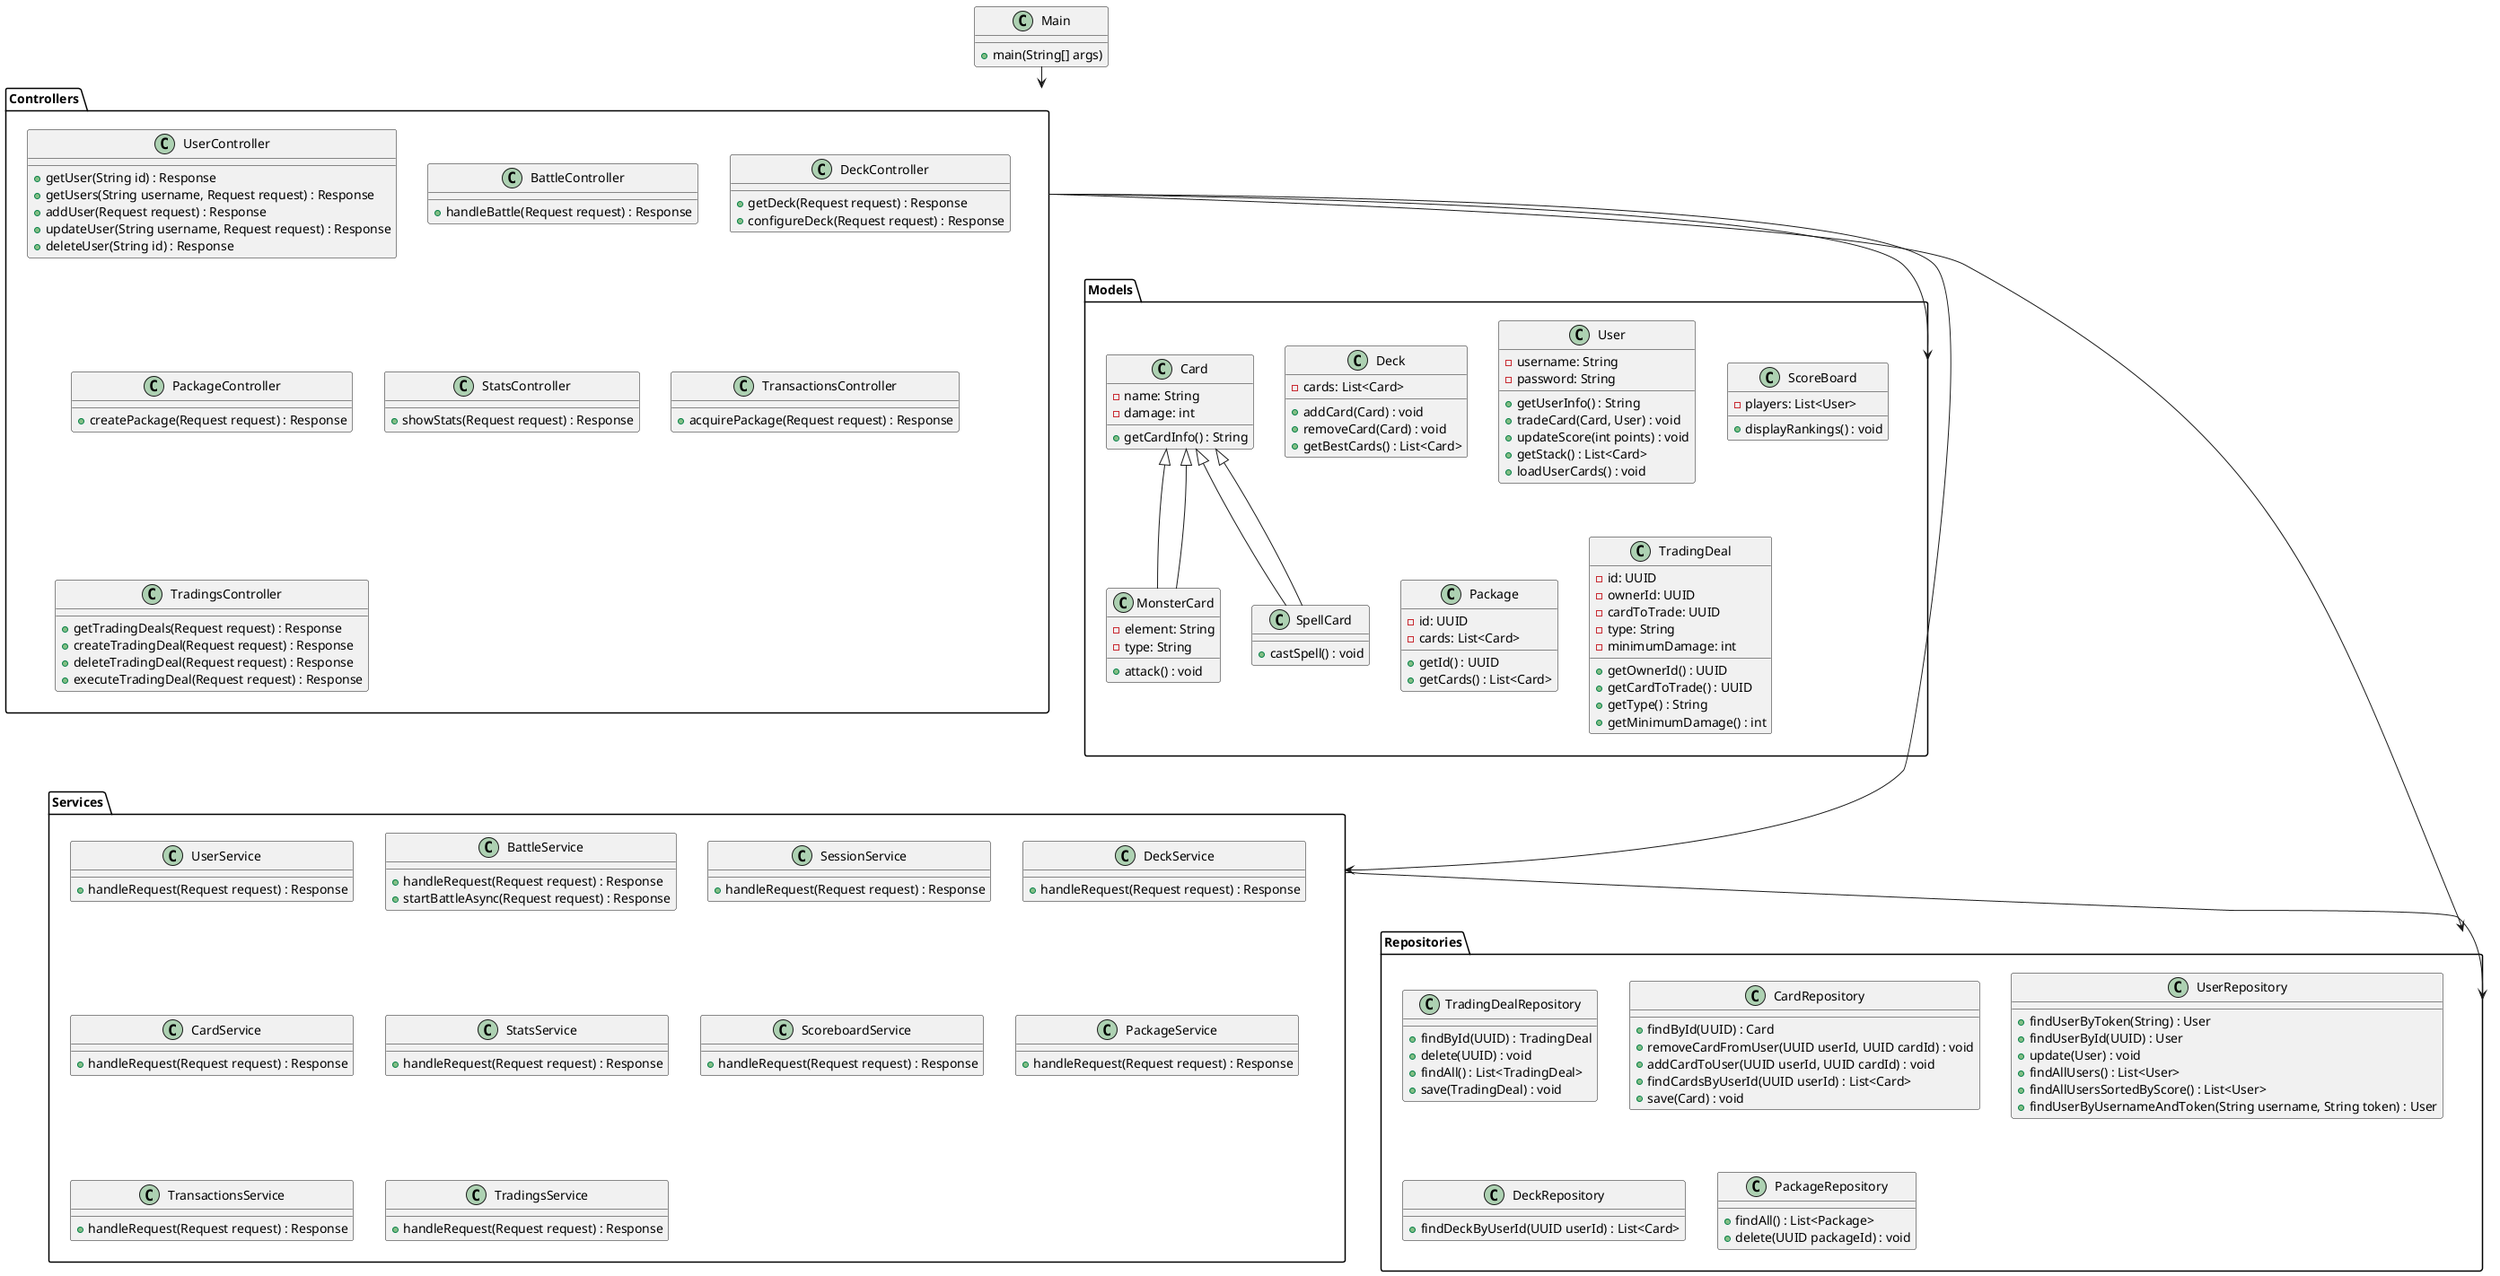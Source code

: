 @startuml
class Main {
    +main(String[] args)
}

package Controllers {
    class UserController {
        +getUser(String id) : Response
        +getUsers(String username, Request request) : Response
        +addUser(Request request) : Response
        +updateUser(String username, Request request) : Response
        +deleteUser(String id) : Response
    }
    class BattleController {
        +handleBattle(Request request) : Response
    }
    class DeckController {
        +getDeck(Request request) : Response
        +configureDeck(Request request) : Response
    }
    class PackageController {
        +createPackage(Request request) : Response
    }
    class StatsController {
        +showStats(Request request) : Response
    }
    class TransactionsController {
        +acquirePackage(Request request) : Response
    }
    class TradingsController {
        +getTradingDeals(Request request) : Response
        +createTradingDeal(Request request) : Response
        +deleteTradingDeal(Request request) : Response
        +executeTradingDeal(Request request) : Response
    }
}

package Models {
    class Card {
        -name: String
        -damage: int
        +getCardInfo() : String
    }

    class MonsterCard extends Card {
        -element: String
        -type: String
        +attack() : void
    }

    class SpellCard extends Card {
        +castSpell() : void
    }

    class Deck {
        -cards: List<Card>
        +addCard(Card) : void
        +removeCard(Card) : void
        +getBestCards() : List<Card>
    }

    class User {
        -username: String
        -password: String
        +getUserInfo() : String
        +tradeCard(Card, User) : void
        +updateScore(int points) : void
        +getStack() : List<Card>
        +loadUserCards() : void
    }

    class ScoreBoard {
        -players: List<User>
        +displayRankings() : void
    }

    class Package {
        -id: UUID
        -cards: List<Card>
        +getId() : UUID
        +getCards() : List<Card>
    }

    class TradingDeal {
        -id: UUID
        -ownerId: UUID
        -cardToTrade: UUID
        -type: String
        -minimumDamage: int
        +getOwnerId() : UUID
        +getCardToTrade() : UUID
        +getType() : String
        +getMinimumDamage() : int
    }
}

package Services {
    class UserService {
        +handleRequest(Request request) : Response
    }

    class BattleService {
        +handleRequest(Request request) : Response
        +startBattleAsync(Request request) : Response
    }

    class SessionService {
        +handleRequest(Request request) : Response
    }

    class DeckService {
        +handleRequest(Request request) : Response
    }

    class CardService {
        +handleRequest(Request request) : Response
    }

    class StatsService {
        +handleRequest(Request request) : Response
    }

    class ScoreboardService {
        +handleRequest(Request request) : Response
    }

    class PackageService {
        +handleRequest(Request request) : Response
    }

    class TransactionsService {
        +handleRequest(Request request) : Response
    }

    class TradingsService {
        +handleRequest(Request request) : Response
    }
}

package Repositories {
    class TradingDealRepository {
        +findById(UUID) : TradingDeal
        +delete(UUID) : void
        +findAll() : List<TradingDeal>
        +save(TradingDeal) : void
    }

    class CardRepository {
        +findById(UUID) : Card
        +removeCardFromUser(UUID userId, UUID cardId) : void
        +addCardToUser(UUID userId, UUID cardId) : void
        +findCardsByUserId(UUID userId) : List<Card>
        +save(Card) : void
    }

    class UserRepository {
        +findUserByToken(String) : User
        +findUserById(UUID) : User
        +update(User) : void
        +findAllUsers() : List<User>
        +findAllUsersSortedByScore() : List<User>
        +findUserByUsernameAndToken(String username, String token) : User
    }

    class DeckRepository {
        +findDeckByUserId(UUID userId) : List<Card>
    }

    class PackageRepository {
        +findAll() : List<Package>
        +delete(UUID packageId) : void
    }
}

Main --> Controllers
Controllers --> Models
Controllers --> Services
Controllers --> Repositories
Services --> Repositories
Card <|-- MonsterCard
Card <|-- SpellCard
@enduml
